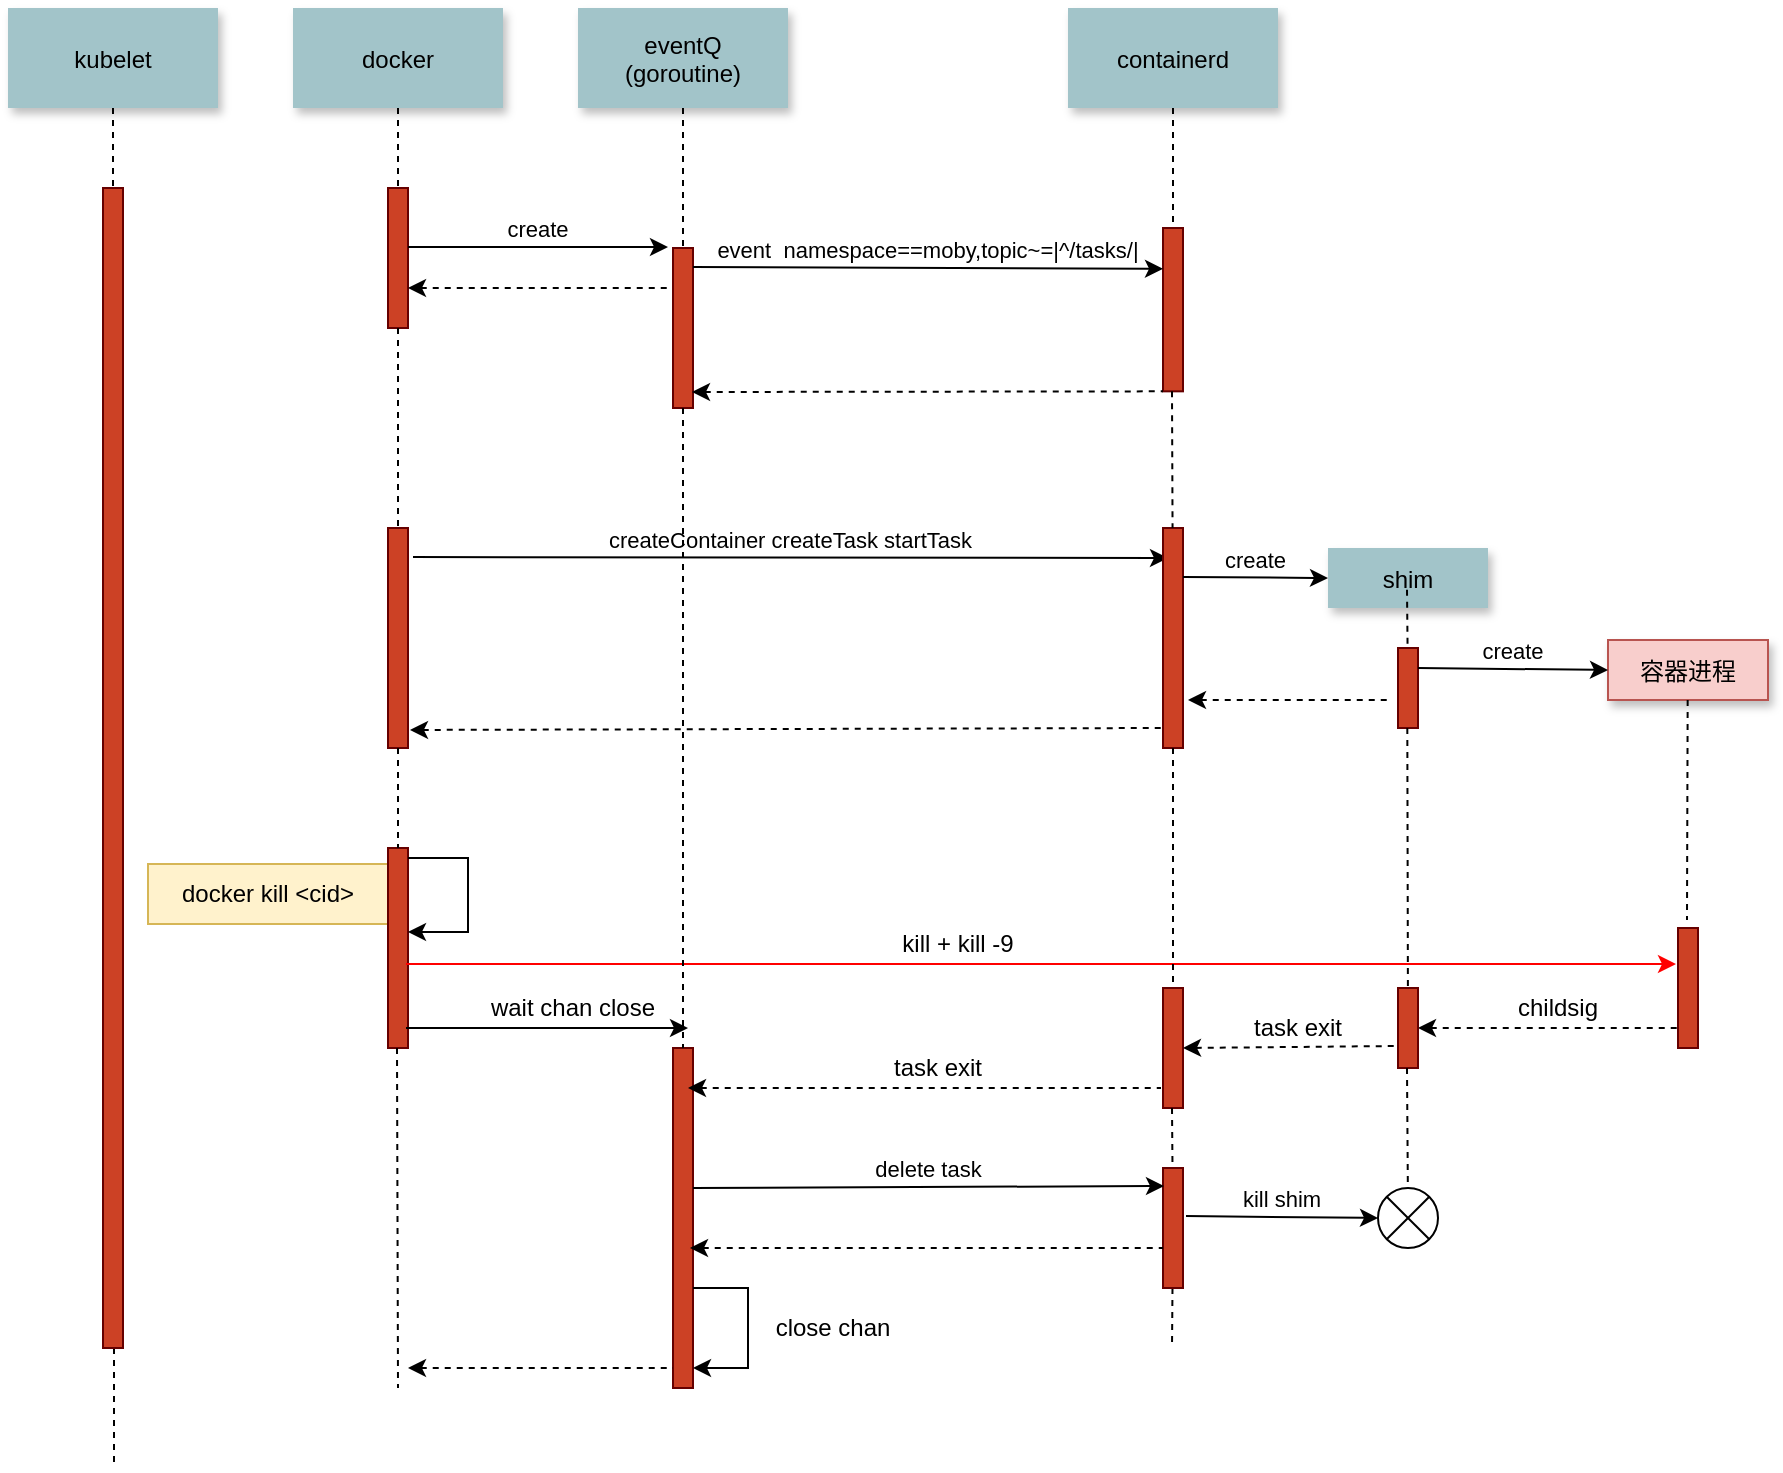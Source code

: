 <mxfile version="13.6.2" type="github">
  <diagram name="Page-1" id="9361dd3d-8414-5efd-6122-117bd74ce7a7">
    <mxGraphModel dx="887" dy="1112" grid="1" gridSize="10" guides="1" tooltips="1" connect="1" arrows="1" fold="1" page="0" pageScale="1.5" pageWidth="826" pageHeight="1169" background="#ffffff" math="0" shadow="0">
      <root>
        <mxCell id="0" />
        <mxCell id="1" parent="0" />
        <mxCell id="zAETe-kaXZAgj4HdxsVo-219" value="" style="fillColor=#CC4125;strokeColor=#660000" vertex="1" parent="1">
          <mxGeometry x="660" y="420" width="10" height="70" as="geometry" />
        </mxCell>
        <mxCell id="zAETe-kaXZAgj4HdxsVo-220" value="docker" style="shadow=1;fillColor=#A2C4C9;strokeColor=none" vertex="1" parent="1">
          <mxGeometry x="612.5" y="330" width="105" height="50" as="geometry" />
        </mxCell>
        <mxCell id="zAETe-kaXZAgj4HdxsVo-221" value="" style="fillColor=#CC4125;strokeColor=#660000" vertex="1" parent="1">
          <mxGeometry x="802.5" y="450" width="10" height="80" as="geometry" />
        </mxCell>
        <mxCell id="zAETe-kaXZAgj4HdxsVo-222" value="eventQ&#xa;(goroutine)" style="shadow=1;fillColor=#A2C4C9;strokeColor=none" vertex="1" parent="1">
          <mxGeometry x="755" y="330" width="105" height="50" as="geometry" />
        </mxCell>
        <mxCell id="zAETe-kaXZAgj4HdxsVo-223" value="" style="edgeStyle=none;endArrow=none;dashed=1" edge="1" parent="1" source="zAETe-kaXZAgj4HdxsVo-222" target="zAETe-kaXZAgj4HdxsVo-221">
          <mxGeometry x="732.335" y="435" width="100" height="100" as="geometry">
            <mxPoint x="807.259" y="380" as="sourcePoint" />
            <mxPoint x="807.576" y="435" as="targetPoint" />
          </mxGeometry>
        </mxCell>
        <mxCell id="zAETe-kaXZAgj4HdxsVo-224" value="create" style="edgeStyle=none;verticalLabelPosition=top;verticalAlign=bottom" edge="1" parent="1">
          <mxGeometry x="680" y="362" width="100" height="100" as="geometry">
            <mxPoint x="670" y="449.5" as="sourcePoint" />
            <mxPoint x="800" y="449.5" as="targetPoint" />
          </mxGeometry>
        </mxCell>
        <mxCell id="zAETe-kaXZAgj4HdxsVo-225" value="" style="edgeStyle=none;verticalLabelPosition=top;verticalAlign=bottom;endArrow=none;startArrow=classic;dashed=1" edge="1" parent="1">
          <mxGeometry x="680" y="382.499" width="100" height="100" as="geometry">
            <mxPoint x="670" y="469.999" as="sourcePoint" />
            <mxPoint x="800" y="469.999" as="targetPoint" />
          </mxGeometry>
        </mxCell>
        <mxCell id="zAETe-kaXZAgj4HdxsVo-226" value="containerd" style="shadow=1;fillColor=#A2C4C9;strokeColor=none" vertex="1" parent="1">
          <mxGeometry x="1000" y="330" width="105" height="50" as="geometry" />
        </mxCell>
        <mxCell id="zAETe-kaXZAgj4HdxsVo-227" value="" style="edgeStyle=elbowEdgeStyle;elbow=horizontal;endArrow=none;dashed=1" edge="1" parent="1" source="zAETe-kaXZAgj4HdxsVo-220" target="zAETe-kaXZAgj4HdxsVo-219">
          <mxGeometry x="690" y="580" width="100" height="100" as="geometry">
            <mxPoint x="690" y="680" as="sourcePoint" />
            <mxPoint x="790" y="580" as="targetPoint" />
          </mxGeometry>
        </mxCell>
        <mxCell id="zAETe-kaXZAgj4HdxsVo-228" value="" style="edgeStyle=none;dashed=1;endArrow=none" edge="1" parent="1" source="zAETe-kaXZAgj4HdxsVo-251">
          <mxGeometry x="510" y="570" width="100" height="100" as="geometry">
            <mxPoint x="510" y="670" as="sourcePoint" />
            <mxPoint x="665" y="820" as="targetPoint" />
          </mxGeometry>
        </mxCell>
        <mxCell id="zAETe-kaXZAgj4HdxsVo-229" value="" style="fillColor=#CC4125;strokeColor=#660000" vertex="1" parent="1">
          <mxGeometry x="1047.5" y="440.003" width="10" height="81.667" as="geometry" />
        </mxCell>
        <mxCell id="zAETe-kaXZAgj4HdxsVo-230" value="" style="edgeStyle=none;endArrow=none;dashed=1" edge="1" parent="1" source="zAETe-kaXZAgj4HdxsVo-226" target="zAETe-kaXZAgj4HdxsVo-229">
          <mxGeometry x="1416.571" y="475" width="100" height="100" as="geometry">
            <mxPoint x="1491.736" y="420" as="sourcePoint" />
            <mxPoint x="1491.736" y="599.394" as="targetPoint" />
          </mxGeometry>
        </mxCell>
        <mxCell id="zAETe-kaXZAgj4HdxsVo-231" value="" style="edgeStyle=none;endArrow=none;dashed=1" edge="1" parent="1" source="zAETe-kaXZAgj4HdxsVo-267">
          <mxGeometry x="1081.071" y="601.367" width="100" height="100" as="geometry">
            <mxPoint x="1052" y="521.67" as="sourcePoint" />
            <mxPoint x="1052" y="860" as="targetPoint" />
          </mxGeometry>
        </mxCell>
        <mxCell id="zAETe-kaXZAgj4HdxsVo-232" value="event  namespace==moby,topic~=|^/tasks/|" style="edgeStyle=none;verticalLabelPosition=top;verticalAlign=bottom;entryX=0;entryY=0.25;entryDx=0;entryDy=0;" edge="1" parent="1" target="zAETe-kaXZAgj4HdxsVo-229">
          <mxGeometry x="822.5" y="372" width="100" height="100" as="geometry">
            <mxPoint x="812.5" y="459.5" as="sourcePoint" />
            <mxPoint x="942.5" y="459.5" as="targetPoint" />
          </mxGeometry>
        </mxCell>
        <mxCell id="zAETe-kaXZAgj4HdxsVo-233" value="" style="edgeStyle=none;verticalLabelPosition=top;verticalAlign=bottom;endArrow=none;startArrow=classic;dashed=1;" edge="1" parent="1">
          <mxGeometry x="927.5" y="434.169" width="100" height="100" as="geometry">
            <mxPoint x="812" y="522" as="sourcePoint" />
            <mxPoint x="1047.5" y="521.669" as="targetPoint" />
          </mxGeometry>
        </mxCell>
        <mxCell id="zAETe-kaXZAgj4HdxsVo-234" value="" style="fillColor=#CC4125;strokeColor=#660000" vertex="1" parent="1">
          <mxGeometry x="660" y="590" width="10" height="110" as="geometry" />
        </mxCell>
        <mxCell id="zAETe-kaXZAgj4HdxsVo-235" value="" style="edgeStyle=none;dashed=1;endArrow=none" edge="1" parent="1" source="zAETe-kaXZAgj4HdxsVo-219" target="zAETe-kaXZAgj4HdxsVo-234">
          <mxGeometry x="510" y="570" width="100" height="100" as="geometry">
            <mxPoint x="665" y="490" as="sourcePoint" />
            <mxPoint x="665" y="730" as="targetPoint" />
          </mxGeometry>
        </mxCell>
        <mxCell id="zAETe-kaXZAgj4HdxsVo-236" value="" style="edgeStyle=none;endArrow=none;dashed=1" edge="1" parent="1" source="zAETe-kaXZAgj4HdxsVo-261">
          <mxGeometry x="836.571" y="609.697" width="100" height="100" as="geometry">
            <mxPoint x="807.5" y="530" as="sourcePoint" />
            <mxPoint x="808" y="910" as="targetPoint" />
          </mxGeometry>
        </mxCell>
        <mxCell id="zAETe-kaXZAgj4HdxsVo-237" value="createContainer createTask startTask" style="edgeStyle=none;verticalLabelPosition=top;verticalAlign=bottom" edge="1" parent="1">
          <mxGeometry x="682.5" y="517" width="100" height="100" as="geometry">
            <mxPoint x="672.5" y="604.5" as="sourcePoint" />
            <mxPoint x="1050" y="605" as="targetPoint" />
          </mxGeometry>
        </mxCell>
        <mxCell id="zAETe-kaXZAgj4HdxsVo-238" value="" style="fillColor=#CC4125;strokeColor=#660000" vertex="1" parent="1">
          <mxGeometry x="1047.5" y="590" width="10" height="110" as="geometry" />
        </mxCell>
        <mxCell id="zAETe-kaXZAgj4HdxsVo-239" value="" style="edgeStyle=none;endArrow=none;dashed=1" edge="1" parent="1" target="zAETe-kaXZAgj4HdxsVo-238">
          <mxGeometry x="1081.071" y="601.367" width="100" height="100" as="geometry">
            <mxPoint x="1052" y="521.67" as="sourcePoint" />
            <mxPoint x="1052" y="725.837" as="targetPoint" />
          </mxGeometry>
        </mxCell>
        <mxCell id="zAETe-kaXZAgj4HdxsVo-240" value="shim" style="shadow=1;fillColor=#A2C4C9;strokeColor=none" vertex="1" parent="1">
          <mxGeometry x="1130" y="600" width="80" height="30" as="geometry" />
        </mxCell>
        <mxCell id="zAETe-kaXZAgj4HdxsVo-241" value="容器进程" style="shadow=1;fillColor=#f8cecc;strokeColor=#b85450;" vertex="1" parent="1">
          <mxGeometry x="1270" y="646" width="80" height="30" as="geometry" />
        </mxCell>
        <mxCell id="zAETe-kaXZAgj4HdxsVo-242" value="create" style="edgeStyle=none;verticalLabelPosition=top;verticalAlign=bottom" edge="1" parent="1">
          <mxGeometry x="1067.5" y="527" width="100" height="100" as="geometry">
            <mxPoint x="1057.5" y="614.5" as="sourcePoint" />
            <mxPoint x="1130" y="615" as="targetPoint" />
          </mxGeometry>
        </mxCell>
        <mxCell id="zAETe-kaXZAgj4HdxsVo-243" value="" style="edgeStyle=none;endArrow=none;dashed=1" edge="1" parent="1" source="zAETe-kaXZAgj4HdxsVo-244">
          <mxGeometry x="1198.571" y="700.527" width="100" height="100" as="geometry">
            <mxPoint x="1169.5" y="620.83" as="sourcePoint" />
            <mxPoint x="1169.777" y="689.16" as="targetPoint" />
          </mxGeometry>
        </mxCell>
        <mxCell id="zAETe-kaXZAgj4HdxsVo-244" value="" style="fillColor=#CC4125;strokeColor=#660000" vertex="1" parent="1">
          <mxGeometry x="1165" y="650" width="10" height="40" as="geometry" />
        </mxCell>
        <mxCell id="zAETe-kaXZAgj4HdxsVo-245" value="" style="edgeStyle=none;endArrow=none;dashed=1" edge="1" parent="1" target="zAETe-kaXZAgj4HdxsVo-244">
          <mxGeometry x="1198.571" y="700.527" width="100" height="100" as="geometry">
            <mxPoint x="1169.5" y="620.83" as="sourcePoint" />
            <mxPoint x="1169.777" y="689.16" as="targetPoint" />
          </mxGeometry>
        </mxCell>
        <mxCell id="zAETe-kaXZAgj4HdxsVo-246" value="" style="edgeStyle=none;endArrow=none;dashed=1" edge="1" parent="1" source="zAETe-kaXZAgj4HdxsVo-264">
          <mxGeometry x="1198.571" y="591.367" width="100" height="100" as="geometry">
            <mxPoint x="1169.66" y="690" as="sourcePoint" />
            <mxPoint x="1170" y="860" as="targetPoint" />
          </mxGeometry>
        </mxCell>
        <mxCell id="zAETe-kaXZAgj4HdxsVo-247" value="create" style="edgeStyle=none;verticalLabelPosition=top;verticalAlign=bottom" edge="1" parent="1">
          <mxGeometry x="1185" y="572.5" width="100" height="100" as="geometry">
            <mxPoint x="1175" y="660" as="sourcePoint" />
            <mxPoint x="1270" y="661" as="targetPoint" />
          </mxGeometry>
        </mxCell>
        <mxCell id="zAETe-kaXZAgj4HdxsVo-248" value="" style="edgeStyle=none;verticalLabelPosition=top;verticalAlign=bottom;endArrow=none;startArrow=classic;dashed=1;" edge="1" parent="1">
          <mxGeometry x="1055" y="588.499" width="100" height="100" as="geometry">
            <mxPoint x="1060" y="676" as="sourcePoint" />
            <mxPoint x="1160" y="676" as="targetPoint" />
          </mxGeometry>
        </mxCell>
        <mxCell id="zAETe-kaXZAgj4HdxsVo-249" value="" style="edgeStyle=none;verticalLabelPosition=top;verticalAlign=bottom;endArrow=none;startArrow=classic;dashed=1;exitX=1.1;exitY=0.918;exitDx=0;exitDy=0;exitPerimeter=0;" edge="1" parent="1" source="zAETe-kaXZAgj4HdxsVo-234">
          <mxGeometry x="927.5" y="602.499" width="100" height="100" as="geometry">
            <mxPoint x="812" y="690.33" as="sourcePoint" />
            <mxPoint x="1047.5" y="689.999" as="targetPoint" />
          </mxGeometry>
        </mxCell>
        <mxCell id="zAETe-kaXZAgj4HdxsVo-250" value="docker kill &amp;lt;cid&amp;gt;" style="rounded=0;whiteSpace=wrap;html=1;fillColor=#fff2cc;strokeColor=#d6b656;" vertex="1" parent="1">
          <mxGeometry x="540" y="758" width="120" height="30" as="geometry" />
        </mxCell>
        <mxCell id="zAETe-kaXZAgj4HdxsVo-251" value="" style="fillColor=#CC4125;strokeColor=#660000" vertex="1" parent="1">
          <mxGeometry x="660" y="750" width="10" height="100" as="geometry" />
        </mxCell>
        <mxCell id="zAETe-kaXZAgj4HdxsVo-252" value="" style="edgeStyle=none;dashed=1;endArrow=none" edge="1" parent="1" source="zAETe-kaXZAgj4HdxsVo-234" target="zAETe-kaXZAgj4HdxsVo-251">
          <mxGeometry x="510" y="570" width="100" height="100" as="geometry">
            <mxPoint x="665" y="700" as="sourcePoint" />
            <mxPoint x="665" y="820" as="targetPoint" />
          </mxGeometry>
        </mxCell>
        <mxCell id="zAETe-kaXZAgj4HdxsVo-253" value="" style="edgeStyle=none;dashed=1;endArrow=none" edge="1" parent="1">
          <mxGeometry x="509.5" y="720" width="100" height="100" as="geometry">
            <mxPoint x="664.5" y="850" as="sourcePoint" />
            <mxPoint x="665" y="1020" as="targetPoint" />
          </mxGeometry>
        </mxCell>
        <mxCell id="zAETe-kaXZAgj4HdxsVo-254" value="" style="endArrow=classic;html=1;strokeColor=#FF0000;exitX=0.9;exitY=0.655;exitDx=0;exitDy=0;exitPerimeter=0;" edge="1" parent="1">
          <mxGeometry width="50" height="50" relative="1" as="geometry">
            <mxPoint x="669" y="808.05" as="sourcePoint" />
            <mxPoint x="1304" y="808" as="targetPoint" />
          </mxGeometry>
        </mxCell>
        <mxCell id="zAETe-kaXZAgj4HdxsVo-255" value="kill + kill -9" style="text;html=1;strokeColor=none;fillColor=none;align=center;verticalAlign=middle;whiteSpace=wrap;rounded=0;" vertex="1" parent="1">
          <mxGeometry x="910" y="788" width="70" height="20" as="geometry" />
        </mxCell>
        <mxCell id="zAETe-kaXZAgj4HdxsVo-256" value="" style="edgeStyle=none;endArrow=none;dashed=1" edge="1" parent="1">
          <mxGeometry x="1338.571" y="577.367" width="100" height="100" as="geometry">
            <mxPoint x="1309.833" y="676" as="sourcePoint" />
            <mxPoint x="1309.5" y="786" as="targetPoint" />
          </mxGeometry>
        </mxCell>
        <mxCell id="zAETe-kaXZAgj4HdxsVo-257" value="" style="fillColor=#CC4125;strokeColor=#660000" vertex="1" parent="1">
          <mxGeometry x="1305" y="790" width="10" height="60" as="geometry" />
        </mxCell>
        <mxCell id="zAETe-kaXZAgj4HdxsVo-258" value="" style="endArrow=classic;html=1;entryX=1;entryY=0.5;entryDx=0;entryDy=0;edgeStyle=orthogonalEdgeStyle;jumpStyle=sharp;rounded=0;" edge="1" parent="1">
          <mxGeometry width="50" height="50" relative="1" as="geometry">
            <mxPoint x="670" y="755" as="sourcePoint" />
            <mxPoint x="670" y="792" as="targetPoint" />
            <Array as="points">
              <mxPoint x="700" y="755" />
              <mxPoint x="700" y="792" />
            </Array>
          </mxGeometry>
        </mxCell>
        <mxCell id="zAETe-kaXZAgj4HdxsVo-259" value="" style="endArrow=classic;html=1;strokeColor=#000000;" edge="1" parent="1">
          <mxGeometry width="50" height="50" relative="1" as="geometry">
            <mxPoint x="669" y="840" as="sourcePoint" />
            <mxPoint x="810" y="840" as="targetPoint" />
          </mxGeometry>
        </mxCell>
        <mxCell id="zAETe-kaXZAgj4HdxsVo-260" value="wait chan close" style="text;html=1;strokeColor=none;fillColor=none;align=center;verticalAlign=middle;whiteSpace=wrap;rounded=0;" vertex="1" parent="1">
          <mxGeometry x="710" y="820" width="85" height="20" as="geometry" />
        </mxCell>
        <mxCell id="zAETe-kaXZAgj4HdxsVo-261" value="" style="fillColor=#CC4125;strokeColor=#660000" vertex="1" parent="1">
          <mxGeometry x="802.5" y="850" width="10" height="170" as="geometry" />
        </mxCell>
        <mxCell id="zAETe-kaXZAgj4HdxsVo-262" value="" style="edgeStyle=none;endArrow=none;dashed=1" edge="1" parent="1" source="zAETe-kaXZAgj4HdxsVo-221" target="zAETe-kaXZAgj4HdxsVo-261">
          <mxGeometry x="836.571" y="609.697" width="100" height="100" as="geometry">
            <mxPoint x="807.548" y="530" as="sourcePoint" />
            <mxPoint x="808" y="910" as="targetPoint" />
          </mxGeometry>
        </mxCell>
        <mxCell id="zAETe-kaXZAgj4HdxsVo-263" value="" style="edgeStyle=none;verticalLabelPosition=top;verticalAlign=bottom;endArrow=none;startArrow=classic;dashed=1;exitX=1;exitY=0.5;exitDx=0;exitDy=0;" edge="1" parent="1" source="zAETe-kaXZAgj4HdxsVo-264">
          <mxGeometry x="1185" y="752.499" width="100" height="100" as="geometry">
            <mxPoint x="1170" y="840" as="sourcePoint" />
            <mxPoint x="1305" y="839.999" as="targetPoint" />
          </mxGeometry>
        </mxCell>
        <mxCell id="zAETe-kaXZAgj4HdxsVo-264" value="" style="fillColor=#CC4125;strokeColor=#660000" vertex="1" parent="1">
          <mxGeometry x="1165" y="820" width="10" height="40" as="geometry" />
        </mxCell>
        <mxCell id="zAETe-kaXZAgj4HdxsVo-265" value="" style="edgeStyle=none;endArrow=none;dashed=1" edge="1" parent="1" target="zAETe-kaXZAgj4HdxsVo-264">
          <mxGeometry x="1198.571" y="591.367" width="100" height="100" as="geometry">
            <mxPoint x="1169.66" y="690" as="sourcePoint" />
            <mxPoint x="1170" y="860" as="targetPoint" />
          </mxGeometry>
        </mxCell>
        <mxCell id="zAETe-kaXZAgj4HdxsVo-266" value="childsig" style="text;html=1;strokeColor=none;fillColor=none;align=center;verticalAlign=middle;whiteSpace=wrap;rounded=0;" vertex="1" parent="1">
          <mxGeometry x="1210" y="820" width="70" height="20" as="geometry" />
        </mxCell>
        <mxCell id="zAETe-kaXZAgj4HdxsVo-267" value="" style="fillColor=#CC4125;strokeColor=#660000" vertex="1" parent="1">
          <mxGeometry x="1047.5" y="820" width="10" height="60" as="geometry" />
        </mxCell>
        <mxCell id="zAETe-kaXZAgj4HdxsVo-268" value="" style="edgeStyle=none;endArrow=none;dashed=1" edge="1" parent="1" source="zAETe-kaXZAgj4HdxsVo-238" target="zAETe-kaXZAgj4HdxsVo-267">
          <mxGeometry x="1081.071" y="601.367" width="100" height="100" as="geometry">
            <mxPoint x="1052.372" y="700" as="sourcePoint" />
            <mxPoint x="1052" y="860" as="targetPoint" />
          </mxGeometry>
        </mxCell>
        <mxCell id="zAETe-kaXZAgj4HdxsVo-269" value="" style="edgeStyle=none;verticalLabelPosition=top;verticalAlign=bottom;endArrow=none;startArrow=classic;dashed=1;exitX=1;exitY=0.5;exitDx=0;exitDy=0;" edge="1" parent="1" source="zAETe-kaXZAgj4HdxsVo-267">
          <mxGeometry x="1045" y="761.499" width="100" height="100" as="geometry">
            <mxPoint x="788.5" y="849.98" as="sourcePoint" />
            <mxPoint x="1165" y="848.999" as="targetPoint" />
          </mxGeometry>
        </mxCell>
        <mxCell id="zAETe-kaXZAgj4HdxsVo-270" value="task exit" style="text;html=1;strokeColor=none;fillColor=none;align=center;verticalAlign=middle;whiteSpace=wrap;rounded=0;" vertex="1" parent="1">
          <mxGeometry x="1080" y="830" width="70" height="20" as="geometry" />
        </mxCell>
        <mxCell id="zAETe-kaXZAgj4HdxsVo-271" value="" style="edgeStyle=none;verticalLabelPosition=top;verticalAlign=bottom;endArrow=none;startArrow=classic;dashed=1;" edge="1" parent="1">
          <mxGeometry x="926.5" y="782.499" width="100" height="100" as="geometry">
            <mxPoint x="810" y="870" as="sourcePoint" />
            <mxPoint x="1046.5" y="869.999" as="targetPoint" />
          </mxGeometry>
        </mxCell>
        <mxCell id="zAETe-kaXZAgj4HdxsVo-272" value="task exit" style="text;html=1;strokeColor=none;fillColor=none;align=center;verticalAlign=middle;whiteSpace=wrap;rounded=0;" vertex="1" parent="1">
          <mxGeometry x="900" y="850" width="70" height="20" as="geometry" />
        </mxCell>
        <mxCell id="zAETe-kaXZAgj4HdxsVo-273" value="" style="endArrow=classic;html=1;entryX=1;entryY=0.5;entryDx=0;entryDy=0;edgeStyle=orthogonalEdgeStyle;jumpStyle=sharp;rounded=0;" edge="1" parent="1">
          <mxGeometry width="50" height="50" relative="1" as="geometry">
            <mxPoint x="812.5" y="970" as="sourcePoint" />
            <mxPoint x="812.5" y="1010" as="targetPoint" />
            <Array as="points">
              <mxPoint x="840" y="970" />
              <mxPoint x="840" y="1010" />
            </Array>
          </mxGeometry>
        </mxCell>
        <mxCell id="zAETe-kaXZAgj4HdxsVo-274" value="" style="edgeStyle=none;endArrow=none;dashed=1" edge="1" parent="1" source="zAETe-kaXZAgj4HdxsVo-275">
          <mxGeometry x="1080.571" y="781.367" width="100" height="100" as="geometry">
            <mxPoint x="1052" y="880" as="sourcePoint" />
            <mxPoint x="1052" y="1000" as="targetPoint" />
          </mxGeometry>
        </mxCell>
        <mxCell id="zAETe-kaXZAgj4HdxsVo-275" value="" style="fillColor=#CC4125;strokeColor=#660000" vertex="1" parent="1">
          <mxGeometry x="1047.5" y="910" width="10" height="60" as="geometry" />
        </mxCell>
        <mxCell id="zAETe-kaXZAgj4HdxsVo-276" value="" style="edgeStyle=none;endArrow=none;dashed=1" edge="1" parent="1" target="zAETe-kaXZAgj4HdxsVo-275">
          <mxGeometry x="1080.571" y="781.367" width="100" height="100" as="geometry">
            <mxPoint x="1052" y="880" as="sourcePoint" />
            <mxPoint x="1052" y="1000" as="targetPoint" />
          </mxGeometry>
        </mxCell>
        <mxCell id="zAETe-kaXZAgj4HdxsVo-277" value="delete task" style="edgeStyle=none;verticalLabelPosition=top;verticalAlign=bottom;entryX=0.05;entryY=0.15;entryDx=0;entryDy=0;entryPerimeter=0;" edge="1" parent="1" target="zAETe-kaXZAgj4HdxsVo-275">
          <mxGeometry x="822.5" y="832.5" width="100" height="100" as="geometry">
            <mxPoint x="812.5" y="920" as="sourcePoint" />
            <mxPoint x="1190" y="920.5" as="targetPoint" />
          </mxGeometry>
        </mxCell>
        <mxCell id="zAETe-kaXZAgj4HdxsVo-278" value="" style="edgeStyle=none;endArrow=none;dashed=1" edge="1" parent="1">
          <mxGeometry x="1198.411" y="761.367" width="100" height="100" as="geometry">
            <mxPoint x="1169.5" y="860" as="sourcePoint" />
            <mxPoint x="1170" y="930" as="targetPoint" />
          </mxGeometry>
        </mxCell>
        <mxCell id="zAETe-kaXZAgj4HdxsVo-279" value="kill shim" style="edgeStyle=none;verticalLabelPosition=top;verticalAlign=bottom;entryX=0;entryY=0.5;entryDx=0;entryDy=0;exitX=1.15;exitY=0.4;exitDx=0;exitDy=0;exitPerimeter=0;" edge="1" parent="1" source="zAETe-kaXZAgj4HdxsVo-275" target="zAETe-kaXZAgj4HdxsVo-280">
          <mxGeometry x="1067.5" y="842.5" width="100" height="100" as="geometry">
            <mxPoint x="1057.5" y="930" as="sourcePoint" />
            <mxPoint x="1165" y="930" as="targetPoint" />
          </mxGeometry>
        </mxCell>
        <mxCell id="zAETe-kaXZAgj4HdxsVo-280" value="" style="shape=sumEllipse;perimeter=ellipsePerimeter;whiteSpace=wrap;html=1;backgroundOutline=1;" vertex="1" parent="1">
          <mxGeometry x="1155" y="920" width="30" height="30" as="geometry" />
        </mxCell>
        <mxCell id="zAETe-kaXZAgj4HdxsVo-281" value="" style="edgeStyle=none;verticalLabelPosition=top;verticalAlign=bottom;endArrow=none;startArrow=classic;dashed=1;" edge="1" parent="1">
          <mxGeometry x="927.5" y="862.499" width="100" height="100" as="geometry">
            <mxPoint x="811" y="950" as="sourcePoint" />
            <mxPoint x="1047.5" y="949.999" as="targetPoint" />
          </mxGeometry>
        </mxCell>
        <mxCell id="zAETe-kaXZAgj4HdxsVo-282" value="close chan" style="text;html=1;strokeColor=none;fillColor=none;align=center;verticalAlign=middle;whiteSpace=wrap;rounded=0;" vertex="1" parent="1">
          <mxGeometry x="840" y="980" width="85" height="20" as="geometry" />
        </mxCell>
        <mxCell id="zAETe-kaXZAgj4HdxsVo-283" value="" style="edgeStyle=none;verticalLabelPosition=top;verticalAlign=bottom;endArrow=none;startArrow=classic;dashed=1;" edge="1" parent="1">
          <mxGeometry x="682.5" y="922.499" width="100" height="100" as="geometry">
            <mxPoint x="670" y="1010" as="sourcePoint" />
            <mxPoint x="802.5" y="1009.999" as="targetPoint" />
          </mxGeometry>
        </mxCell>
        <mxCell id="zAETe-kaXZAgj4HdxsVo-285" value="kubelet" style="shadow=1;fillColor=#A2C4C9;strokeColor=none" vertex="1" parent="1">
          <mxGeometry x="470" y="330" width="105" height="50" as="geometry" />
        </mxCell>
        <mxCell id="zAETe-kaXZAgj4HdxsVo-286" value="" style="edgeStyle=elbowEdgeStyle;elbow=horizontal;endArrow=none;dashed=1" edge="1" parent="1" source="zAETe-kaXZAgj4HdxsVo-294">
          <mxGeometry x="547.5" y="580" width="100" height="100" as="geometry">
            <mxPoint x="547.5" y="680" as="sourcePoint" />
            <mxPoint x="523" y="1060" as="targetPoint" />
          </mxGeometry>
        </mxCell>
        <mxCell id="zAETe-kaXZAgj4HdxsVo-294" value="" style="fillColor=#CC4125;strokeColor=#660000" vertex="1" parent="1">
          <mxGeometry x="517.5" y="420" width="10" height="580" as="geometry" />
        </mxCell>
        <mxCell id="zAETe-kaXZAgj4HdxsVo-295" value="" style="edgeStyle=elbowEdgeStyle;elbow=horizontal;endArrow=none;dashed=1" edge="1" parent="1" source="zAETe-kaXZAgj4HdxsVo-285" target="zAETe-kaXZAgj4HdxsVo-294">
          <mxGeometry x="547.5" y="580" width="100" height="100" as="geometry">
            <mxPoint x="523" y="380" as="sourcePoint" />
            <mxPoint x="523" y="1020" as="targetPoint" />
          </mxGeometry>
        </mxCell>
      </root>
    </mxGraphModel>
  </diagram>
</mxfile>
